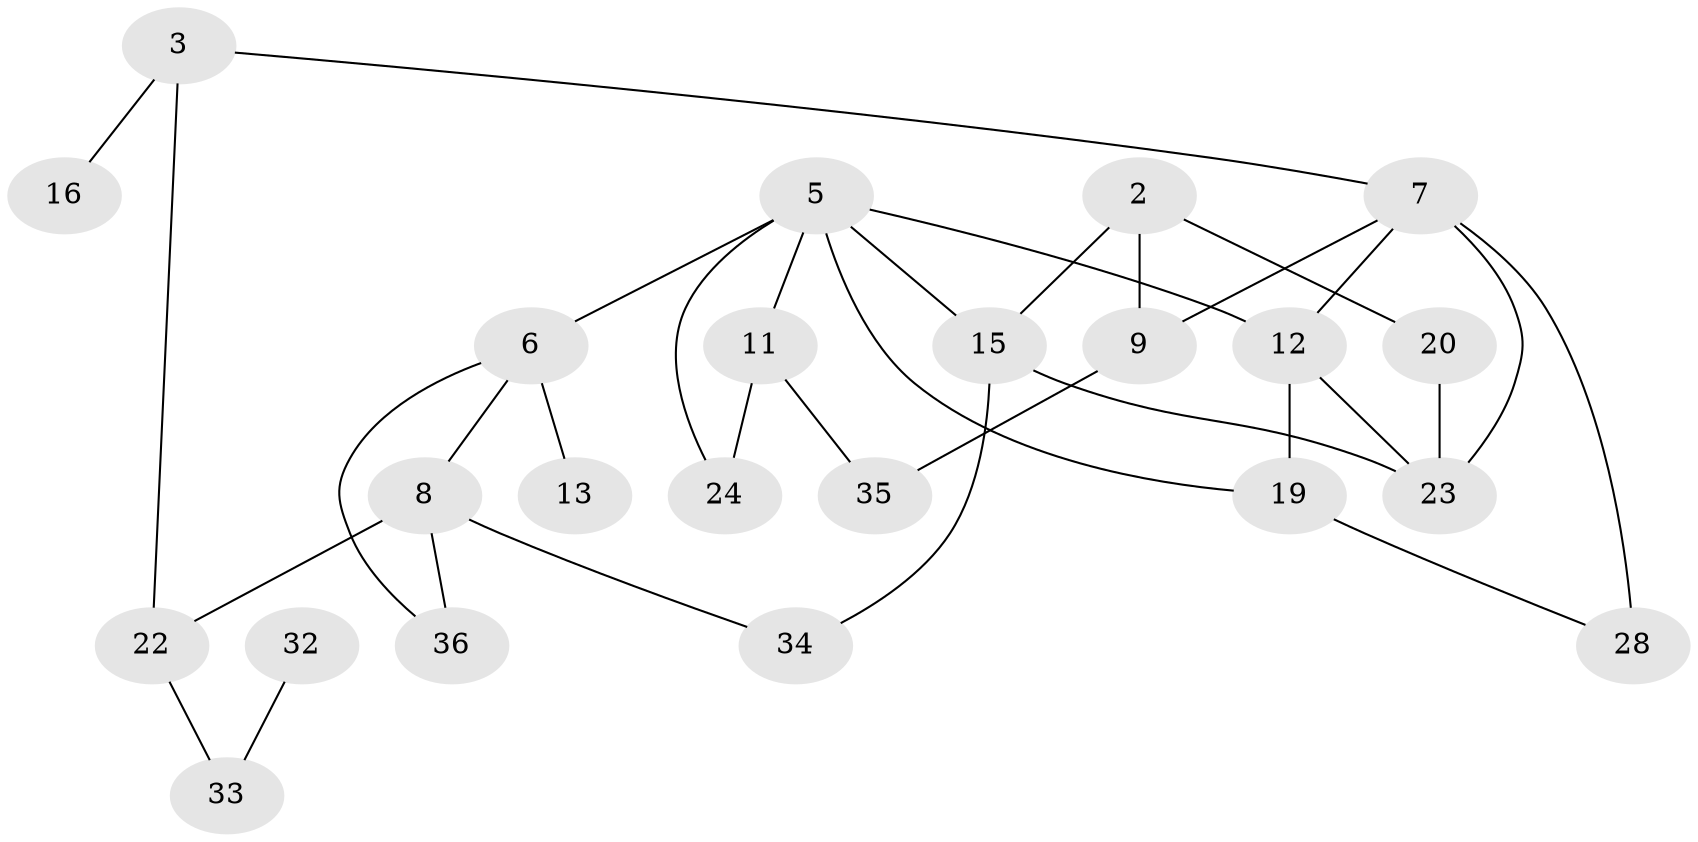 // original degree distribution, {1: 0.22535211267605634, 2: 0.2676056338028169, 0: 0.18309859154929578, 4: 0.11267605633802817, 3: 0.15492957746478872, 5: 0.028169014084507043, 6: 0.014084507042253521, 7: 0.014084507042253521}
// Generated by graph-tools (version 1.1) at 2025/33/03/09/25 02:33:33]
// undirected, 23 vertices, 33 edges
graph export_dot {
graph [start="1"]
  node [color=gray90,style=filled];
  2;
  3;
  5;
  6;
  7;
  8;
  9;
  11;
  12;
  13;
  15;
  16;
  19;
  20;
  22;
  23;
  24;
  28;
  32;
  33;
  34;
  35;
  36;
  2 -- 9 [weight=1.0];
  2 -- 15 [weight=1.0];
  2 -- 20 [weight=1.0];
  3 -- 7 [weight=1.0];
  3 -- 16 [weight=1.0];
  3 -- 22 [weight=1.0];
  5 -- 6 [weight=2.0];
  5 -- 11 [weight=1.0];
  5 -- 12 [weight=2.0];
  5 -- 15 [weight=3.0];
  5 -- 19 [weight=1.0];
  5 -- 24 [weight=3.0];
  6 -- 8 [weight=1.0];
  6 -- 13 [weight=1.0];
  6 -- 36 [weight=1.0];
  7 -- 9 [weight=1.0];
  7 -- 12 [weight=1.0];
  7 -- 23 [weight=1.0];
  7 -- 28 [weight=2.0];
  8 -- 22 [weight=1.0];
  8 -- 34 [weight=1.0];
  8 -- 36 [weight=1.0];
  9 -- 35 [weight=1.0];
  11 -- 24 [weight=1.0];
  11 -- 35 [weight=1.0];
  12 -- 19 [weight=1.0];
  12 -- 23 [weight=1.0];
  15 -- 23 [weight=1.0];
  15 -- 34 [weight=1.0];
  19 -- 28 [weight=1.0];
  20 -- 23 [weight=1.0];
  22 -- 33 [weight=1.0];
  32 -- 33 [weight=1.0];
}
